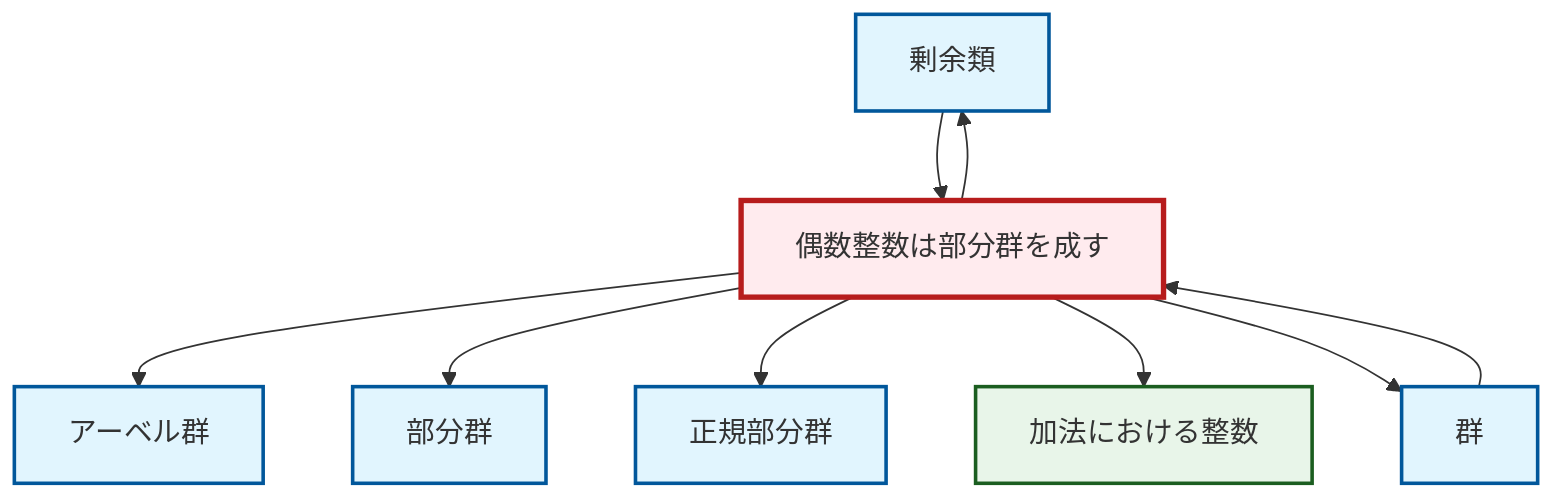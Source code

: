 graph TD
    classDef definition fill:#e1f5fe,stroke:#01579b,stroke-width:2px
    classDef theorem fill:#f3e5f5,stroke:#4a148c,stroke-width:2px
    classDef axiom fill:#fff3e0,stroke:#e65100,stroke-width:2px
    classDef example fill:#e8f5e9,stroke:#1b5e20,stroke-width:2px
    classDef current fill:#ffebee,stroke:#b71c1c,stroke-width:3px
    def-coset["剰余類"]:::definition
    def-group["群"]:::definition
    ex-integers-addition["加法における整数"]:::example
    def-abelian-group["アーベル群"]:::definition
    def-normal-subgroup["正規部分群"]:::definition
    ex-even-integers-subgroup["偶数整数は部分群を成す"]:::example
    def-subgroup["部分群"]:::definition
    ex-even-integers-subgroup --> def-abelian-group
    ex-even-integers-subgroup --> def-subgroup
    def-group --> ex-even-integers-subgroup
    ex-even-integers-subgroup --> def-coset
    ex-even-integers-subgroup --> def-normal-subgroup
    ex-even-integers-subgroup --> ex-integers-addition
    def-coset --> ex-even-integers-subgroup
    ex-even-integers-subgroup --> def-group
    class ex-even-integers-subgroup current